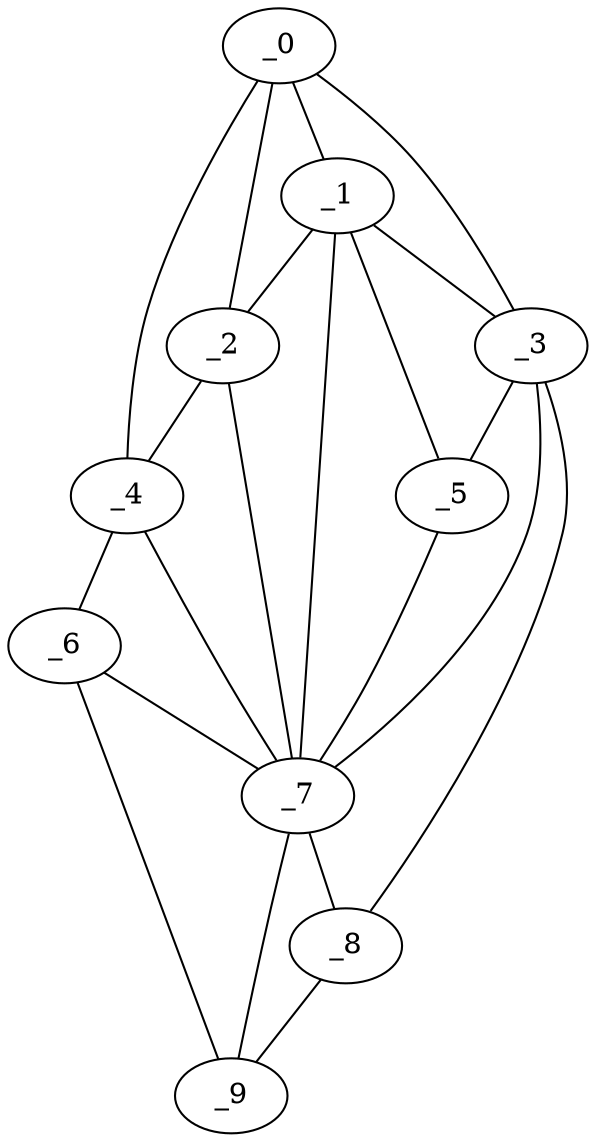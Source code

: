 graph "obj21__20.gxl" {
	_0	 [x=6,
		y=57];
	_1	 [x=59,
		y=58];
	_0 -- _1	 [valence=2];
	_2	 [x=59,
		y=68];
	_0 -- _2	 [valence=2];
	_3	 [x=60,
		y=48];
	_0 -- _3	 [valence=1];
	_4	 [x=64,
		y=73];
	_0 -- _4	 [valence=1];
	_1 -- _2	 [valence=1];
	_1 -- _3	 [valence=2];
	_5	 [x=67,
		y=54];
	_1 -- _5	 [valence=2];
	_7	 [x=72,
		y=56];
	_1 -- _7	 [valence=2];
	_2 -- _4	 [valence=1];
	_2 -- _7	 [valence=2];
	_3 -- _5	 [valence=2];
	_3 -- _7	 [valence=2];
	_8	 [x=126,
		y=65];
	_3 -- _8	 [valence=1];
	_6	 [x=68,
		y=74];
	_4 -- _6	 [valence=1];
	_4 -- _7	 [valence=2];
	_5 -- _7	 [valence=1];
	_6 -- _7	 [valence=2];
	_9	 [x=126,
		y=77];
	_6 -- _9	 [valence=1];
	_7 -- _8	 [valence=2];
	_7 -- _9	 [valence=1];
	_8 -- _9	 [valence=1];
}
